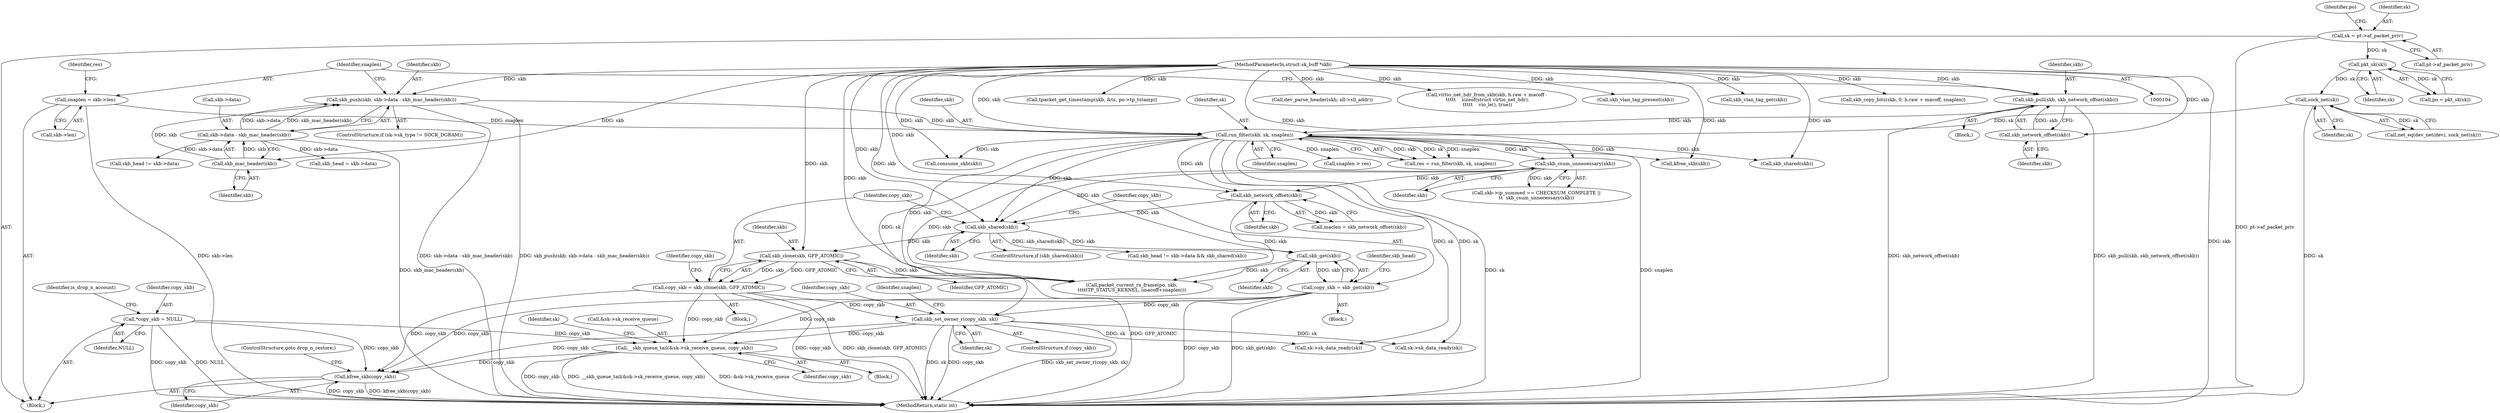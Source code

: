 digraph "0_linux_edbd58be15a957f6a760c4a514cd475217eb97fd@API" {
"1001019" [label="(Call,kfree_skb(copy_skb))"];
"1000519" [label="(Call,__skb_queue_tail(&sk->sk_receive_queue, copy_skb))"];
"1000363" [label="(Call,copy_skb = skb_clone(skb, GFP_ATOMIC))"];
"1000365" [label="(Call,skb_clone(skb, GFP_ATOMIC))"];
"1000360" [label="(Call,skb_shared(skb))"];
"1000294" [label="(Call,skb_network_offset(skb))"];
"1000256" [label="(Call,skb_csum_unnecessary(skb))"];
"1000225" [label="(Call,run_filter(skb, sk, snaplen))"];
"1000198" [label="(Call,skb_push(skb, skb->data - skb_mac_header(skb)))"];
"1000204" [label="(Call,skb_mac_header(skb))"];
"1000105" [label="(MethodParameterIn,struct sk_buff *skb)"];
"1000200" [label="(Call,skb->data - skb_mac_header(skb))"];
"1000214" [label="(Call,skb_pull(skb, skb_network_offset(skb)))"];
"1000216" [label="(Call,skb_network_offset(skb))"];
"1000184" [label="(Call,sock_net(sk))"];
"1000177" [label="(Call,pkt_sk(sk))"];
"1000170" [label="(Call,sk = pt->af_packet_priv)"];
"1000218" [label="(Call,snaplen = skb->len)"];
"1000381" [label="(Call,skb_set_owner_r(copy_skb, sk))"];
"1000370" [label="(Call,copy_skb = skb_get(skb))"];
"1000372" [label="(Call,skb_get(skb))"];
"1000136" [label="(Call,*copy_skb = NULL)"];
"1000572" [label="(Call,tpacket_get_timestamp(skb, &ts, po->tp_tstamp))"];
"1000292" [label="(Call,maclen = skb_network_offset(skb))"];
"1000385" [label="(Identifier,snaplen)"];
"1000220" [label="(Call,skb->len)"];
"1000362" [label="(Block,)"];
"1000257" [label="(Identifier,skb)"];
"1000137" [label="(Identifier,copy_skb)"];
"1000381" [label="(Call,skb_set_owner_r(copy_skb, sk))"];
"1000373" [label="(Identifier,skb)"];
"1000380" [label="(Identifier,copy_skb)"];
"1000213" [label="(Block,)"];
"1000219" [label="(Identifier,snaplen)"];
"1000468" [label="(Call,packet_current_rx_frame(po, skb,\n\t\t\t\t\tTP_STATUS_KERNEL, (macoff+snaplen)))"];
"1000217" [label="(Identifier,skb)"];
"1000178" [label="(Identifier,sk)"];
"1000228" [label="(Identifier,snaplen)"];
"1001019" [label="(Call,kfree_skb(copy_skb))"];
"1000176" [label="(Identifier,po)"];
"1000170" [label="(Call,sk = pt->af_packet_priv)"];
"1000379" [label="(ControlStructure,if (copy_skb))"];
"1000227" [label="(Identifier,sk)"];
"1000177" [label="(Call,pkt_sk(sk))"];
"1000367" [label="(Identifier,GFP_ATOMIC)"];
"1000143" [label="(Identifier,is_drop_n_account)"];
"1000371" [label="(Identifier,copy_skb)"];
"1000256" [label="(Call,skb_csum_unnecessary(skb))"];
"1001021" [label="(ControlStructure,goto drop_n_restore;)"];
"1000215" [label="(Identifier,skb)"];
"1001020" [label="(Identifier,copy_skb)"];
"1000205" [label="(Identifier,skb)"];
"1000109" [label="(Block,)"];
"1000171" [label="(Identifier,sk)"];
"1000520" [label="(Call,&sk->sk_receive_queue)"];
"1001022" [label="(MethodReturn,static int)"];
"1000136" [label="(Call,*copy_skb = NULL)"];
"1000216" [label="(Call,skb_network_offset(skb))"];
"1000200" [label="(Call,skb->data - skb_mac_header(skb))"];
"1000375" [label="(Identifier,skb_head)"];
"1000853" [label="(Call,dev_parse_header(skb, sll->sll_addr))"];
"1000383" [label="(Identifier,sk)"];
"1000365" [label="(Call,skb_clone(skb, GFP_ATOMIC))"];
"1000226" [label="(Identifier,skb)"];
"1000192" [label="(ControlStructure,if (sk->sk_type != SOCK_DGRAM))"];
"1000361" [label="(Identifier,skb)"];
"1000994" [label="(Call,kfree_skb(skb))"];
"1000175" [label="(Call,po = pkt_sk(sk))"];
"1000370" [label="(Call,copy_skb = skb_get(skb))"];
"1000250" [label="(Call,skb->ip_summed == CHECKSUM_COMPLETE ||\n\t\t  skb_csum_unnecessary(skb))"];
"1000224" [label="(Identifier,res)"];
"1000294" [label="(Call,skb_network_offset(skb))"];
"1000366" [label="(Identifier,skb)"];
"1000360" [label="(Call,skb_shared(skb))"];
"1000372" [label="(Call,skb_get(skb))"];
"1000204" [label="(Call,skb_mac_header(skb))"];
"1000529" [label="(Identifier,sk)"];
"1000359" [label="(ControlStructure,if (skb_shared(skb)))"];
"1000538" [label="(Call,virtio_net_hdr_from_skb(skb, h.raw + macoff -\n \t\t\t\t\t    sizeof(struct virtio_net_hdr),\n \t\t\t\t\t    vio_le(), true))"];
"1000699" [label="(Call,skb_vlan_tag_present(skb))"];
"1000974" [label="(Call,skb_shared(skb))"];
"1000524" [label="(Identifier,copy_skb)"];
"1000105" [label="(MethodParameterIn,struct sk_buff *skb)"];
"1000708" [label="(Call,skb_vlan_tag_get(skb))"];
"1000262" [label="(Call,snaplen > res)"];
"1000519" [label="(Call,__skb_queue_tail(&sk->sk_receive_queue, copy_skb))"];
"1000515" [label="(Block,)"];
"1000369" [label="(Block,)"];
"1000364" [label="(Identifier,copy_skb)"];
"1000382" [label="(Identifier,copy_skb)"];
"1000198" [label="(Call,skb_push(skb, skb->data - skb_mac_header(skb)))"];
"1000559" [label="(Call,skb_copy_bits(skb, 0, h.raw + macoff, snaplen))"];
"1000374" [label="(Call,skb_head = skb->data)"];
"1001017" [label="(Call,sk->sk_data_ready(sk))"];
"1000969" [label="(Call,skb_head != skb->data)"];
"1000223" [label="(Call,res = run_filter(skb, sk, snaplen))"];
"1000968" [label="(Call,skb_head != skb->data && skb_shared(skb))"];
"1000225" [label="(Call,run_filter(skb, sk, snaplen))"];
"1000295" [label="(Identifier,skb)"];
"1000184" [label="(Call,sock_net(sk))"];
"1000138" [label="(Identifier,NULL)"];
"1000214" [label="(Call,skb_pull(skb, skb_network_offset(skb)))"];
"1000991" [label="(Call,consume_skb(skb))"];
"1000957" [label="(Call,sk->sk_data_ready(sk))"];
"1000201" [label="(Call,skb->data)"];
"1000218" [label="(Call,snaplen = skb->len)"];
"1000172" [label="(Call,pt->af_packet_priv)"];
"1000185" [label="(Identifier,sk)"];
"1000199" [label="(Identifier,skb)"];
"1000363" [label="(Call,copy_skb = skb_clone(skb, GFP_ATOMIC))"];
"1000181" [label="(Call,net_eq(dev_net(dev), sock_net(sk)))"];
"1001019" -> "1000109"  [label="AST: "];
"1001019" -> "1001020"  [label="CFG: "];
"1001020" -> "1001019"  [label="AST: "];
"1001021" -> "1001019"  [label="CFG: "];
"1001019" -> "1001022"  [label="DDG: kfree_skb(copy_skb)"];
"1001019" -> "1001022"  [label="DDG: copy_skb"];
"1000519" -> "1001019"  [label="DDG: copy_skb"];
"1000363" -> "1001019"  [label="DDG: copy_skb"];
"1000381" -> "1001019"  [label="DDG: copy_skb"];
"1000136" -> "1001019"  [label="DDG: copy_skb"];
"1000370" -> "1001019"  [label="DDG: copy_skb"];
"1000519" -> "1000515"  [label="AST: "];
"1000519" -> "1000524"  [label="CFG: "];
"1000520" -> "1000519"  [label="AST: "];
"1000524" -> "1000519"  [label="AST: "];
"1000529" -> "1000519"  [label="CFG: "];
"1000519" -> "1001022"  [label="DDG: &sk->sk_receive_queue"];
"1000519" -> "1001022"  [label="DDG: copy_skb"];
"1000519" -> "1001022"  [label="DDG: __skb_queue_tail(&sk->sk_receive_queue, copy_skb)"];
"1000363" -> "1000519"  [label="DDG: copy_skb"];
"1000381" -> "1000519"  [label="DDG: copy_skb"];
"1000136" -> "1000519"  [label="DDG: copy_skb"];
"1000370" -> "1000519"  [label="DDG: copy_skb"];
"1000363" -> "1000362"  [label="AST: "];
"1000363" -> "1000365"  [label="CFG: "];
"1000364" -> "1000363"  [label="AST: "];
"1000365" -> "1000363"  [label="AST: "];
"1000380" -> "1000363"  [label="CFG: "];
"1000363" -> "1001022"  [label="DDG: skb_clone(skb, GFP_ATOMIC)"];
"1000363" -> "1001022"  [label="DDG: copy_skb"];
"1000365" -> "1000363"  [label="DDG: skb"];
"1000365" -> "1000363"  [label="DDG: GFP_ATOMIC"];
"1000363" -> "1000381"  [label="DDG: copy_skb"];
"1000365" -> "1000367"  [label="CFG: "];
"1000366" -> "1000365"  [label="AST: "];
"1000367" -> "1000365"  [label="AST: "];
"1000365" -> "1001022"  [label="DDG: GFP_ATOMIC"];
"1000360" -> "1000365"  [label="DDG: skb"];
"1000105" -> "1000365"  [label="DDG: skb"];
"1000365" -> "1000468"  [label="DDG: skb"];
"1000360" -> "1000359"  [label="AST: "];
"1000360" -> "1000361"  [label="CFG: "];
"1000361" -> "1000360"  [label="AST: "];
"1000364" -> "1000360"  [label="CFG: "];
"1000371" -> "1000360"  [label="CFG: "];
"1000294" -> "1000360"  [label="DDG: skb"];
"1000256" -> "1000360"  [label="DDG: skb"];
"1000225" -> "1000360"  [label="DDG: skb"];
"1000105" -> "1000360"  [label="DDG: skb"];
"1000360" -> "1000372"  [label="DDG: skb"];
"1000360" -> "1000968"  [label="DDG: skb_shared(skb)"];
"1000294" -> "1000292"  [label="AST: "];
"1000294" -> "1000295"  [label="CFG: "];
"1000295" -> "1000294"  [label="AST: "];
"1000292" -> "1000294"  [label="CFG: "];
"1000294" -> "1000292"  [label="DDG: skb"];
"1000256" -> "1000294"  [label="DDG: skb"];
"1000225" -> "1000294"  [label="DDG: skb"];
"1000105" -> "1000294"  [label="DDG: skb"];
"1000294" -> "1000468"  [label="DDG: skb"];
"1000256" -> "1000250"  [label="AST: "];
"1000256" -> "1000257"  [label="CFG: "];
"1000257" -> "1000256"  [label="AST: "];
"1000250" -> "1000256"  [label="CFG: "];
"1000256" -> "1000250"  [label="DDG: skb"];
"1000225" -> "1000256"  [label="DDG: skb"];
"1000105" -> "1000256"  [label="DDG: skb"];
"1000256" -> "1000468"  [label="DDG: skb"];
"1000225" -> "1000223"  [label="AST: "];
"1000225" -> "1000228"  [label="CFG: "];
"1000226" -> "1000225"  [label="AST: "];
"1000227" -> "1000225"  [label="AST: "];
"1000228" -> "1000225"  [label="AST: "];
"1000223" -> "1000225"  [label="CFG: "];
"1000225" -> "1001022"  [label="DDG: sk"];
"1000225" -> "1001022"  [label="DDG: snaplen"];
"1000225" -> "1000223"  [label="DDG: skb"];
"1000225" -> "1000223"  [label="DDG: sk"];
"1000225" -> "1000223"  [label="DDG: snaplen"];
"1000198" -> "1000225"  [label="DDG: skb"];
"1000214" -> "1000225"  [label="DDG: skb"];
"1000105" -> "1000225"  [label="DDG: skb"];
"1000184" -> "1000225"  [label="DDG: sk"];
"1000218" -> "1000225"  [label="DDG: snaplen"];
"1000225" -> "1000262"  [label="DDG: snaplen"];
"1000225" -> "1000381"  [label="DDG: sk"];
"1000225" -> "1000468"  [label="DDG: skb"];
"1000225" -> "1000957"  [label="DDG: sk"];
"1000225" -> "1000974"  [label="DDG: skb"];
"1000225" -> "1000991"  [label="DDG: skb"];
"1000225" -> "1000994"  [label="DDG: skb"];
"1000225" -> "1001017"  [label="DDG: sk"];
"1000198" -> "1000192"  [label="AST: "];
"1000198" -> "1000200"  [label="CFG: "];
"1000199" -> "1000198"  [label="AST: "];
"1000200" -> "1000198"  [label="AST: "];
"1000219" -> "1000198"  [label="CFG: "];
"1000198" -> "1001022"  [label="DDG: skb->data - skb_mac_header(skb)"];
"1000198" -> "1001022"  [label="DDG: skb_push(skb, skb->data - skb_mac_header(skb))"];
"1000204" -> "1000198"  [label="DDG: skb"];
"1000105" -> "1000198"  [label="DDG: skb"];
"1000200" -> "1000198"  [label="DDG: skb->data"];
"1000200" -> "1000198"  [label="DDG: skb_mac_header(skb)"];
"1000204" -> "1000200"  [label="AST: "];
"1000204" -> "1000205"  [label="CFG: "];
"1000205" -> "1000204"  [label="AST: "];
"1000200" -> "1000204"  [label="CFG: "];
"1000204" -> "1000200"  [label="DDG: skb"];
"1000105" -> "1000204"  [label="DDG: skb"];
"1000105" -> "1000104"  [label="AST: "];
"1000105" -> "1001022"  [label="DDG: skb"];
"1000105" -> "1000214"  [label="DDG: skb"];
"1000105" -> "1000216"  [label="DDG: skb"];
"1000105" -> "1000372"  [label="DDG: skb"];
"1000105" -> "1000468"  [label="DDG: skb"];
"1000105" -> "1000538"  [label="DDG: skb"];
"1000105" -> "1000559"  [label="DDG: skb"];
"1000105" -> "1000572"  [label="DDG: skb"];
"1000105" -> "1000699"  [label="DDG: skb"];
"1000105" -> "1000708"  [label="DDG: skb"];
"1000105" -> "1000853"  [label="DDG: skb"];
"1000105" -> "1000974"  [label="DDG: skb"];
"1000105" -> "1000991"  [label="DDG: skb"];
"1000105" -> "1000994"  [label="DDG: skb"];
"1000201" -> "1000200"  [label="AST: "];
"1000200" -> "1001022"  [label="DDG: skb_mac_header(skb)"];
"1000200" -> "1000374"  [label="DDG: skb->data"];
"1000200" -> "1000969"  [label="DDG: skb->data"];
"1000214" -> "1000213"  [label="AST: "];
"1000214" -> "1000216"  [label="CFG: "];
"1000215" -> "1000214"  [label="AST: "];
"1000216" -> "1000214"  [label="AST: "];
"1000219" -> "1000214"  [label="CFG: "];
"1000214" -> "1001022"  [label="DDG: skb_network_offset(skb)"];
"1000214" -> "1001022"  [label="DDG: skb_pull(skb, skb_network_offset(skb))"];
"1000216" -> "1000214"  [label="DDG: skb"];
"1000216" -> "1000217"  [label="CFG: "];
"1000217" -> "1000216"  [label="AST: "];
"1000184" -> "1000181"  [label="AST: "];
"1000184" -> "1000185"  [label="CFG: "];
"1000185" -> "1000184"  [label="AST: "];
"1000181" -> "1000184"  [label="CFG: "];
"1000184" -> "1001022"  [label="DDG: sk"];
"1000184" -> "1000181"  [label="DDG: sk"];
"1000177" -> "1000184"  [label="DDG: sk"];
"1000177" -> "1000175"  [label="AST: "];
"1000177" -> "1000178"  [label="CFG: "];
"1000178" -> "1000177"  [label="AST: "];
"1000175" -> "1000177"  [label="CFG: "];
"1000177" -> "1000175"  [label="DDG: sk"];
"1000170" -> "1000177"  [label="DDG: sk"];
"1000170" -> "1000109"  [label="AST: "];
"1000170" -> "1000172"  [label="CFG: "];
"1000171" -> "1000170"  [label="AST: "];
"1000172" -> "1000170"  [label="AST: "];
"1000176" -> "1000170"  [label="CFG: "];
"1000170" -> "1001022"  [label="DDG: pt->af_packet_priv"];
"1000218" -> "1000109"  [label="AST: "];
"1000218" -> "1000220"  [label="CFG: "];
"1000219" -> "1000218"  [label="AST: "];
"1000220" -> "1000218"  [label="AST: "];
"1000224" -> "1000218"  [label="CFG: "];
"1000218" -> "1001022"  [label="DDG: skb->len"];
"1000381" -> "1000379"  [label="AST: "];
"1000381" -> "1000383"  [label="CFG: "];
"1000382" -> "1000381"  [label="AST: "];
"1000383" -> "1000381"  [label="AST: "];
"1000385" -> "1000381"  [label="CFG: "];
"1000381" -> "1001022"  [label="DDG: sk"];
"1000381" -> "1001022"  [label="DDG: copy_skb"];
"1000381" -> "1001022"  [label="DDG: skb_set_owner_r(copy_skb, sk)"];
"1000370" -> "1000381"  [label="DDG: copy_skb"];
"1000381" -> "1000957"  [label="DDG: sk"];
"1000381" -> "1001017"  [label="DDG: sk"];
"1000370" -> "1000369"  [label="AST: "];
"1000370" -> "1000372"  [label="CFG: "];
"1000371" -> "1000370"  [label="AST: "];
"1000372" -> "1000370"  [label="AST: "];
"1000375" -> "1000370"  [label="CFG: "];
"1000370" -> "1001022"  [label="DDG: skb_get(skb)"];
"1000370" -> "1001022"  [label="DDG: copy_skb"];
"1000372" -> "1000370"  [label="DDG: skb"];
"1000372" -> "1000373"  [label="CFG: "];
"1000373" -> "1000372"  [label="AST: "];
"1000372" -> "1000468"  [label="DDG: skb"];
"1000136" -> "1000109"  [label="AST: "];
"1000136" -> "1000138"  [label="CFG: "];
"1000137" -> "1000136"  [label="AST: "];
"1000138" -> "1000136"  [label="AST: "];
"1000143" -> "1000136"  [label="CFG: "];
"1000136" -> "1001022"  [label="DDG: NULL"];
"1000136" -> "1001022"  [label="DDG: copy_skb"];
}
